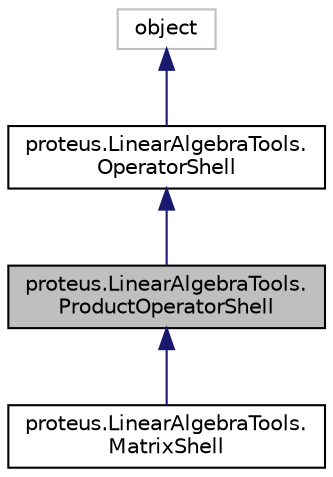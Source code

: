 digraph "proteus.LinearAlgebraTools.ProductOperatorShell"
{
 // LATEX_PDF_SIZE
  edge [fontname="Helvetica",fontsize="10",labelfontname="Helvetica",labelfontsize="10"];
  node [fontname="Helvetica",fontsize="10",shape=record];
  Node1 [label="proteus.LinearAlgebraTools.\lProductOperatorShell",height=0.2,width=0.4,color="black", fillcolor="grey75", style="filled", fontcolor="black",tooltip=" "];
  Node2 -> Node1 [dir="back",color="midnightblue",fontsize="10",style="solid",fontname="Helvetica"];
  Node2 [label="proteus.LinearAlgebraTools.\lOperatorShell",height=0.2,width=0.4,color="black", fillcolor="white", style="filled",URL="$classproteus_1_1LinearAlgebraTools_1_1OperatorShell.html",tooltip=" "];
  Node3 -> Node2 [dir="back",color="midnightblue",fontsize="10",style="solid",fontname="Helvetica"];
  Node3 [label="object",height=0.2,width=0.4,color="grey75", fillcolor="white", style="filled",tooltip=" "];
  Node1 -> Node4 [dir="back",color="midnightblue",fontsize="10",style="solid",fontname="Helvetica"];
  Node4 [label="proteus.LinearAlgebraTools.\lMatrixShell",height=0.2,width=0.4,color="black", fillcolor="white", style="filled",URL="$classproteus_1_1LinearAlgebraTools_1_1MatrixShell.html",tooltip=" "];
}

